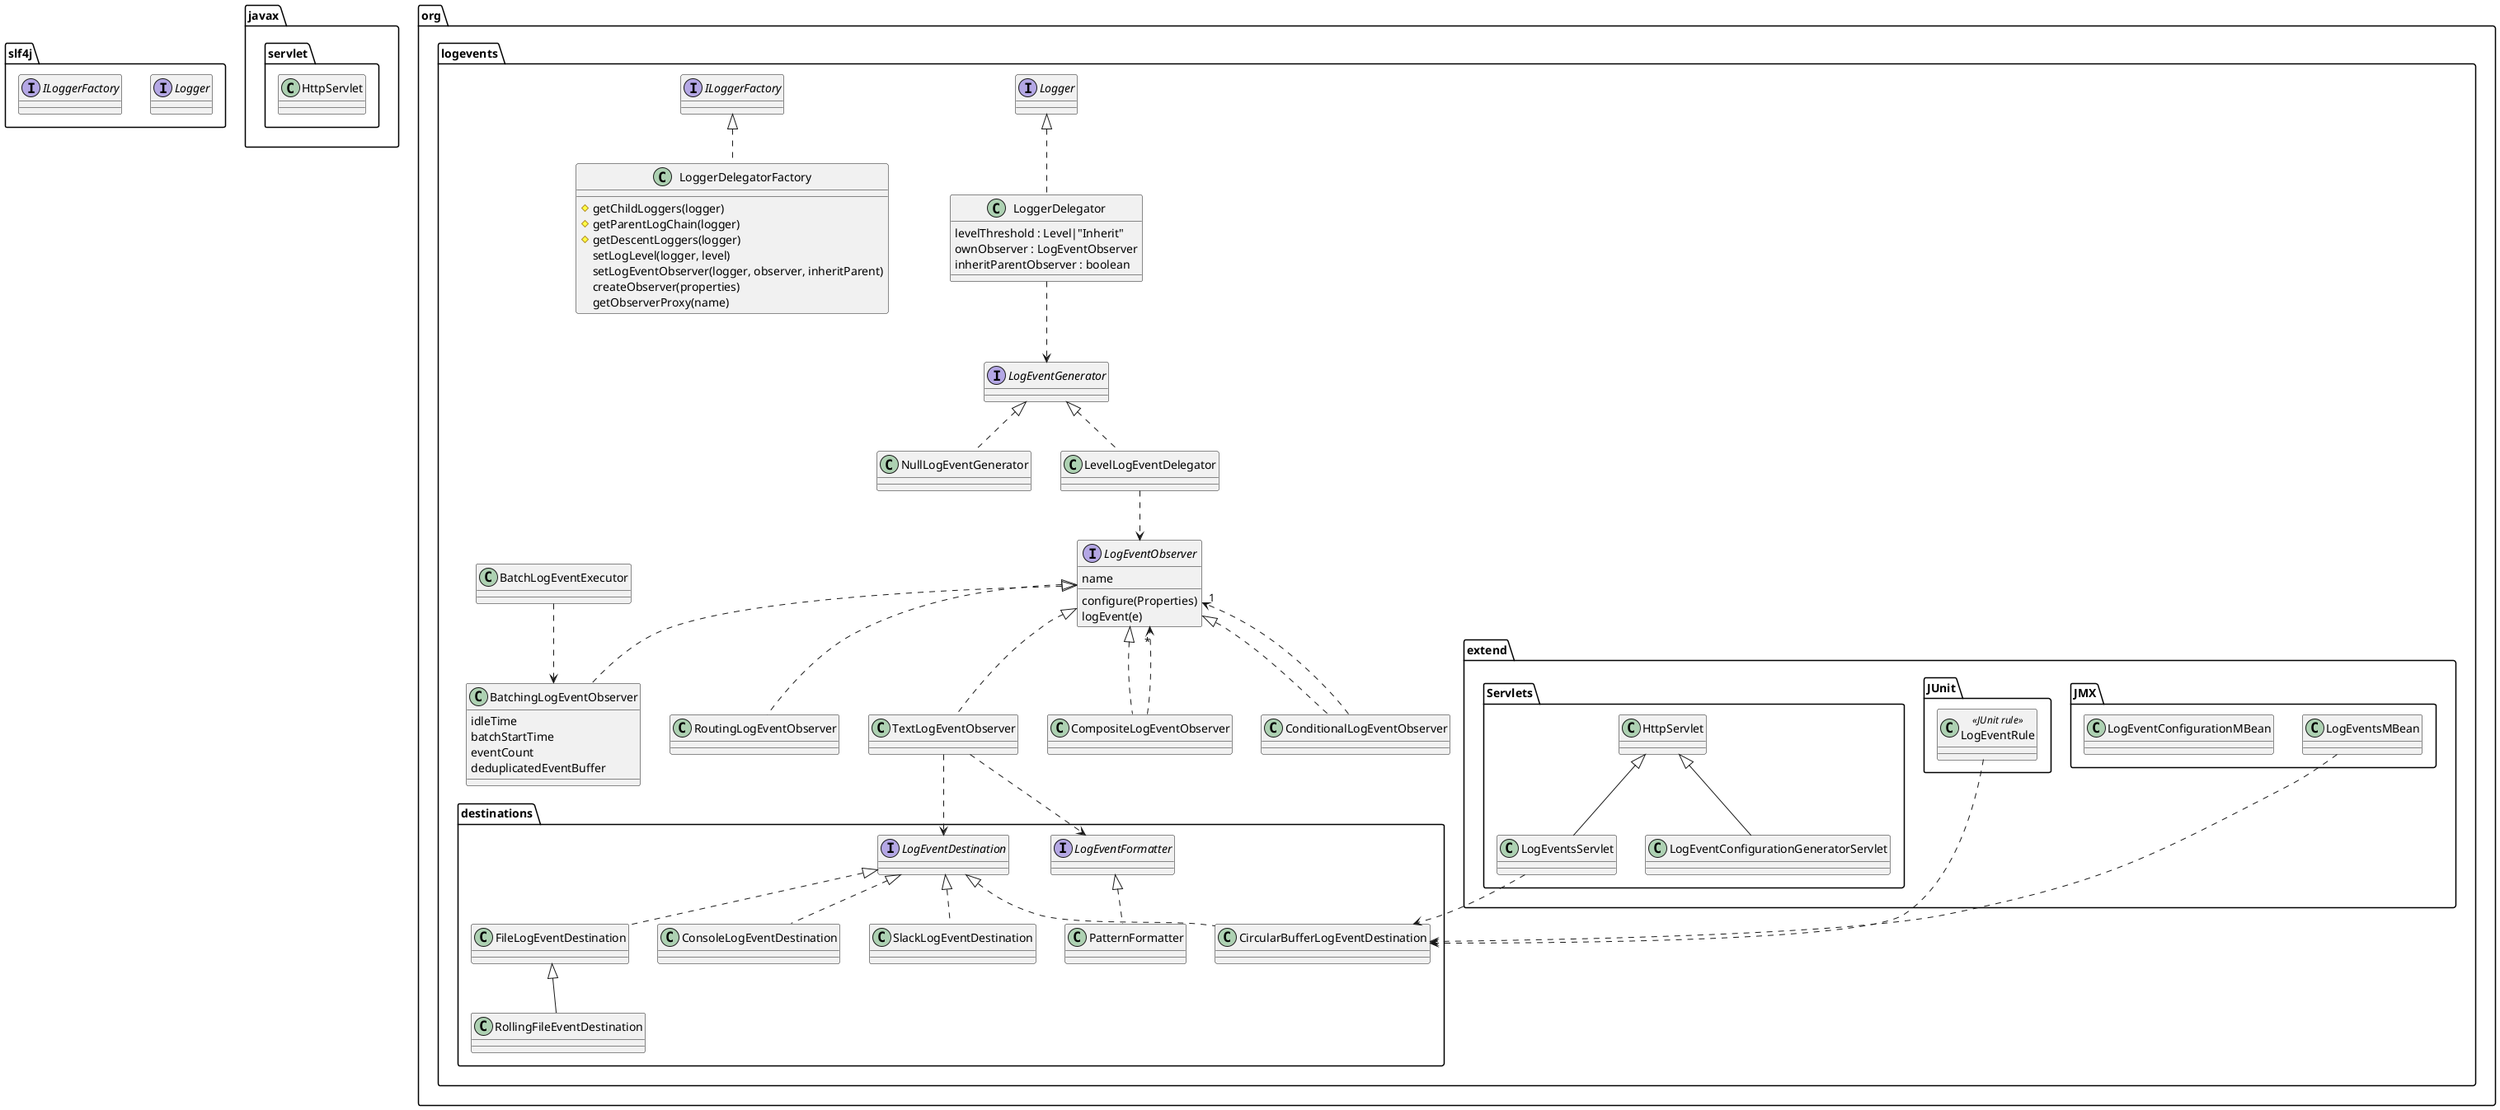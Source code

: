 @startuml

package "slf4j" {
  interface Logger
  interface ILoggerFactory
}

package "javax.servlet" {
  class HttpServlet
}


package "org.logevents" {

	class LoggerDelegator implements Logger {
	  levelThreshold : Level|"Inherit"
	  ownObserver : LogEventObserver
	  inheritParentObserver : boolean
	}
	
	class LoggerDelegatorFactory implements ILoggerFactory {
	  #getChildLoggers(logger)
	  #getParentLogChain(logger)
	  #getDescentLoggers(logger)
	  setLogLevel(logger, level)
	  setLogEventObserver(logger, observer, inheritParent)
	  createObserver(properties)
	  getObserverProxy(name)
	}
	
	interface LogEventGenerator
	LoggerDelegator ..> LogEventGenerator
	
	class NullLogEventGenerator implements LogEventGenerator
	class LevelLogEventDelegator implements LogEventGenerator
	
	interface LogEventObserver {
	  name
	  configure(Properties)
	  logEvent(e)
	}
	LevelLogEventDelegator ..> LogEventObserver
	
	class CompositeLogEventObserver implements LogEventObserver
	class ConditionalLogEventObserver implements LogEventObserver
	class RoutingLogEventObserver implements LogEventObserver
	class BatchingLogEventObserver implements LogEventObserver {
	  idleTime
	  batchStartTime
	  eventCount
	  deduplicatedEventBuffer
	}
	class TextLogEventObserver implements LogEventObserver
	
	CompositeLogEventObserver ..> "*" LogEventObserver
	ConditionalLogEventObserver ..> "1" LogEventObserver
	
	
	package "destinations" {
		interface LogEventFormatter
		TextLogEventObserver ..> LogEventFormatter
		class PatternFormatter implements LogEventFormatter
		
		interface LogEventDestination
		TextLogEventObserver ..> LogEventDestination

		class ConsoleLogEventDestination implements LogEventDestination
		class FileLogEventDestination implements LogEventDestination
		class RollingFileEventDestination extends FileLogEventDestination
		class CircularBufferLogEventDestination implements LogEventDestination
		class SlackLogEventDestination implements LogEventDestination
	}
	
	class BatchLogEventExecutor
	BatchLogEventExecutor ..> BatchingLogEventObserver

	package "extend" {	
		package "Servlets" {
			class LogEventsServlet extends HttpServlet
			LogEventsServlet ..> CircularBufferLogEventDestination
			class LogEventConfigurationGeneratorServlet extends HttpServlet
		}
		
		package "JUnit" {
			class LogEventRule <<JUnit rule>>
			LogEventRule ..> CircularBufferLogEventDestination
		}
		
		package "JMX" {
			class LogEventsMBean
			LogEventsMBean ..> CircularBufferLogEventDestination
			class LogEventConfigurationMBean
		}
	}
}
	
@enduml

